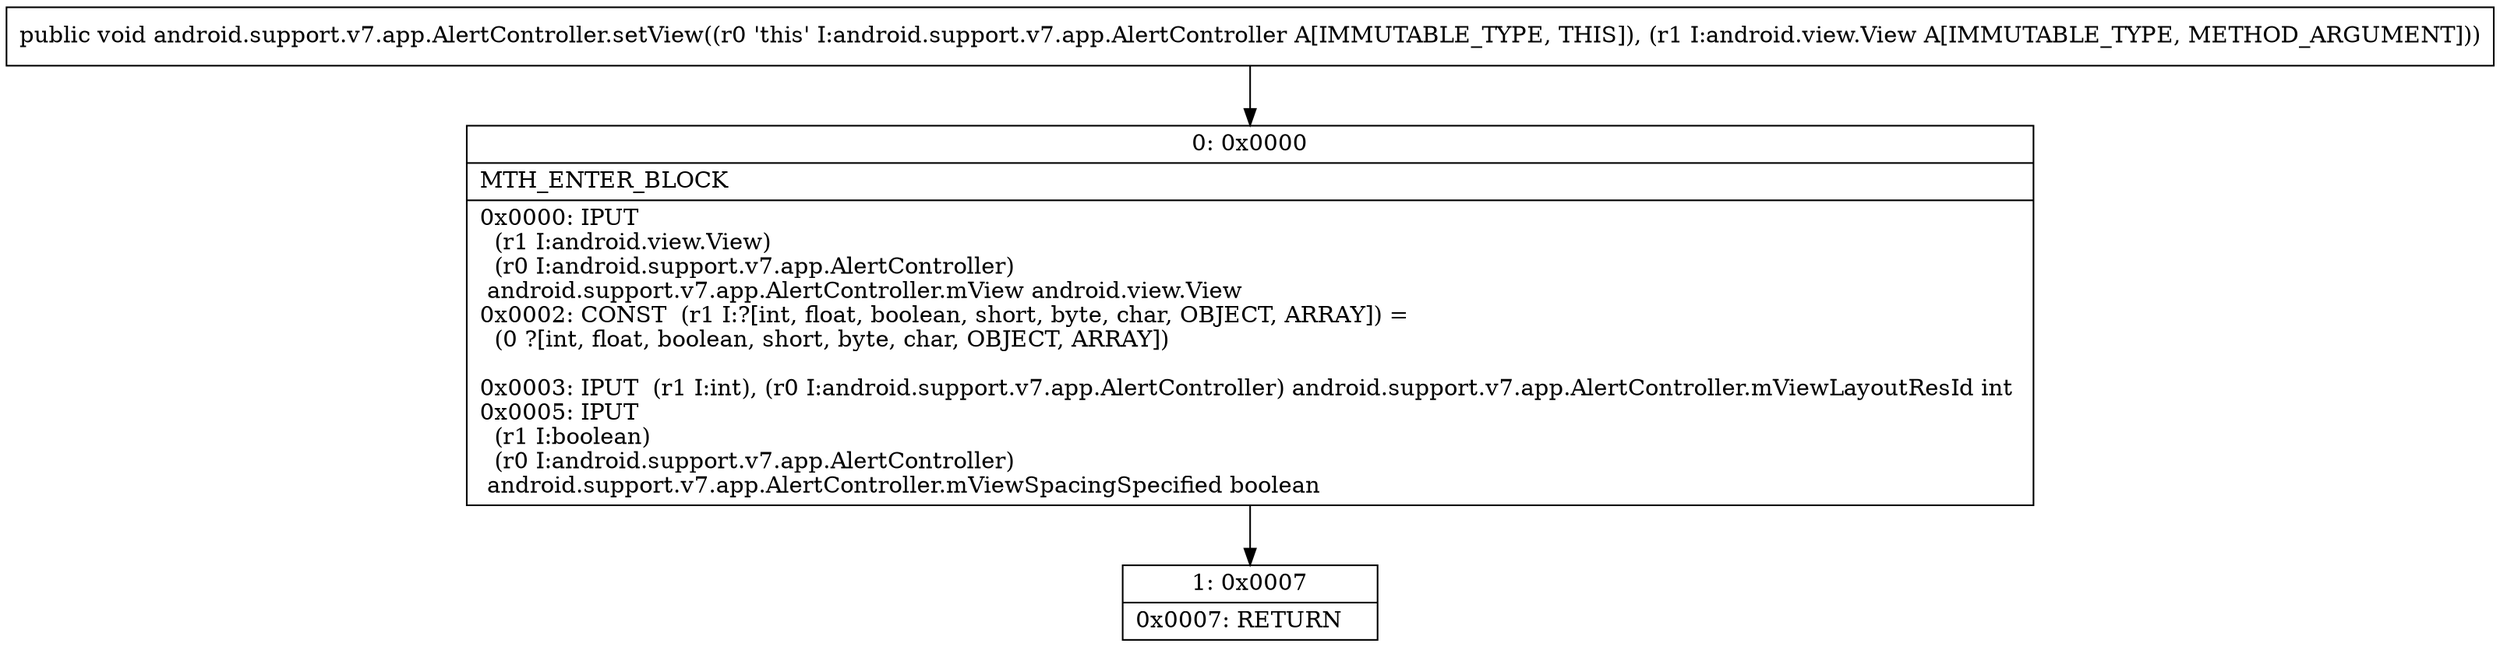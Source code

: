 digraph "CFG forandroid.support.v7.app.AlertController.setView(Landroid\/view\/View;)V" {
Node_0 [shape=record,label="{0\:\ 0x0000|MTH_ENTER_BLOCK\l|0x0000: IPUT  \l  (r1 I:android.view.View)\l  (r0 I:android.support.v7.app.AlertController)\l android.support.v7.app.AlertController.mView android.view.View \l0x0002: CONST  (r1 I:?[int, float, boolean, short, byte, char, OBJECT, ARRAY]) = \l  (0 ?[int, float, boolean, short, byte, char, OBJECT, ARRAY])\l \l0x0003: IPUT  (r1 I:int), (r0 I:android.support.v7.app.AlertController) android.support.v7.app.AlertController.mViewLayoutResId int \l0x0005: IPUT  \l  (r1 I:boolean)\l  (r0 I:android.support.v7.app.AlertController)\l android.support.v7.app.AlertController.mViewSpacingSpecified boolean \l}"];
Node_1 [shape=record,label="{1\:\ 0x0007|0x0007: RETURN   \l}"];
MethodNode[shape=record,label="{public void android.support.v7.app.AlertController.setView((r0 'this' I:android.support.v7.app.AlertController A[IMMUTABLE_TYPE, THIS]), (r1 I:android.view.View A[IMMUTABLE_TYPE, METHOD_ARGUMENT])) }"];
MethodNode -> Node_0;
Node_0 -> Node_1;
}

